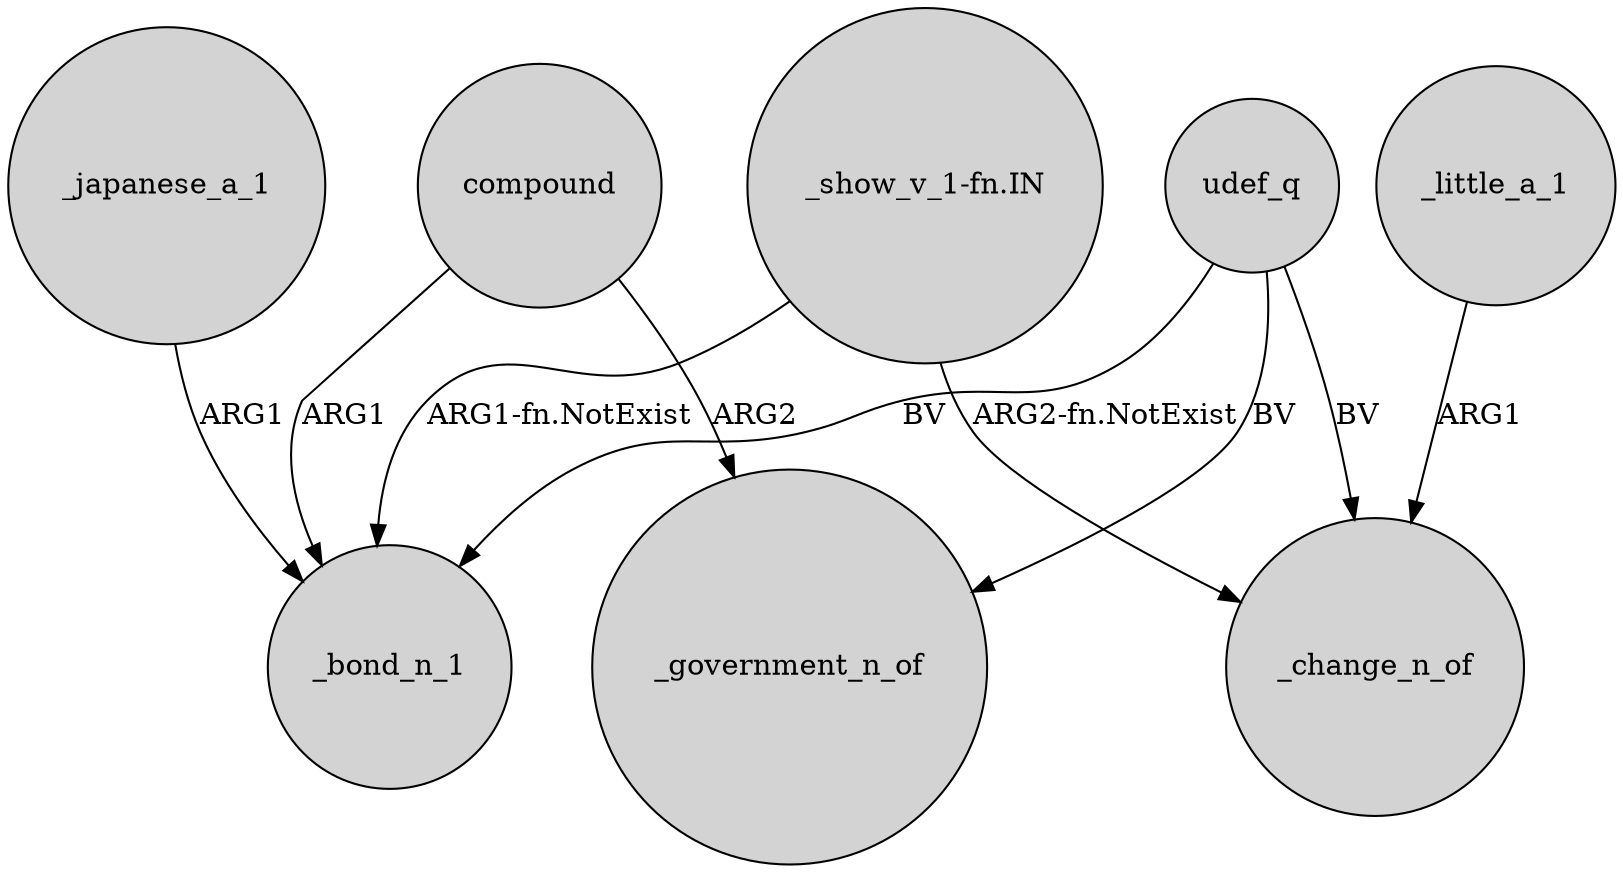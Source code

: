 digraph {
	node [shape=circle style=filled]
	"_show_v_1-fn.IN" -> _bond_n_1 [label="ARG1-fn.NotExist"]
	udef_q -> _bond_n_1 [label=BV]
	udef_q -> _change_n_of [label=BV]
	_japanese_a_1 -> _bond_n_1 [label=ARG1]
	_little_a_1 -> _change_n_of [label=ARG1]
	compound -> _government_n_of [label=ARG2]
	udef_q -> _government_n_of [label=BV]
	"_show_v_1-fn.IN" -> _change_n_of [label="ARG2-fn.NotExist"]
	compound -> _bond_n_1 [label=ARG1]
}

